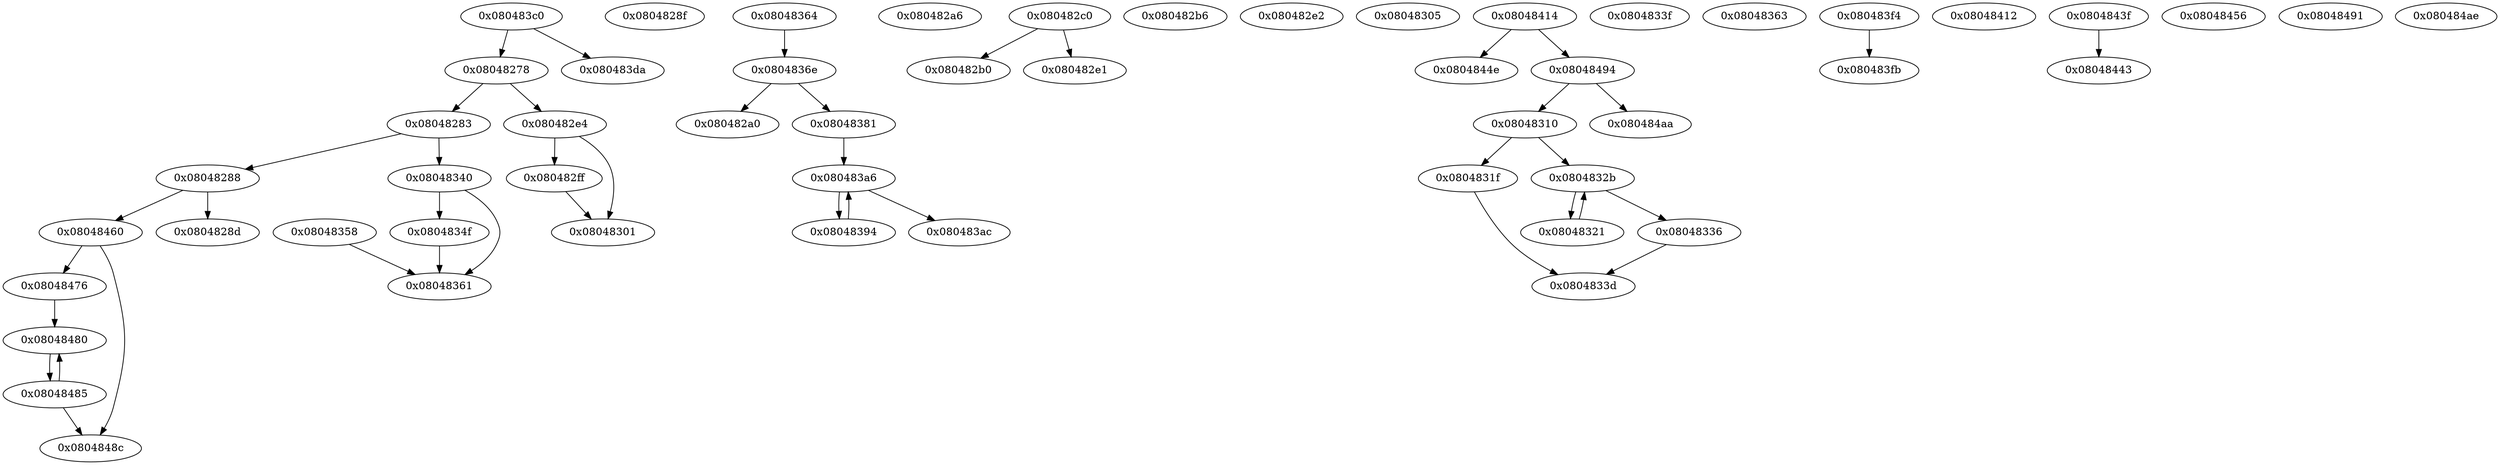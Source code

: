 digraph G {
0[ label="0x08048278" ];
1[ label="0x08048283" ];
2[ label="0x08048288" ];
3[ label="0x0804828d" ];
4[ label="0x0804828f" ];
5[ label="0x080482a0" ];
6[ label="0x080482a6" ];
7[ label="0x080482b0" ];
8[ label="0x080482b6" ];
9[ label="0x080482c0" ];
10[ label="0x080482e1" ];
11[ label="0x080482e2" ];
12[ label="0x080482e4" ];
13[ label="0x080482ff" ];
14[ label="0x08048301" ];
15[ label="0x08048305" ];
16[ label="0x08048310" ];
17[ label="0x0804831f" ];
18[ label="0x08048321" ];
19[ label="0x0804832b" ];
20[ label="0x08048336" ];
21[ label="0x0804833d" ];
22[ label="0x0804833f" ];
23[ label="0x08048340" ];
24[ label="0x0804834f" ];
25[ label="0x08048358" ];
26[ label="0x08048361" ];
27[ label="0x08048363" ];
28[ label="0x08048364" ];
29[ label="0x0804836e" ];
30[ label="0x08048381" ];
31[ label="0x08048394" ];
32[ label="0x080483a6" ];
33[ label="0x080483ac" ];
34[ label="0x080483c0" ];
35[ label="0x080483da" ];
36[ label="0x080483f4" ];
37[ label="0x080483fb" ];
38[ label="0x08048412" ];
39[ label="0x08048414" ];
40[ label="0x0804843f" ];
41[ label="0x08048443" ];
42[ label="0x0804844e" ];
43[ label="0x08048456" ];
44[ label="0x08048460" ];
45[ label="0x08048476" ];
46[ label="0x08048480" ];
47[ label="0x08048485" ];
48[ label="0x0804848c" ];
49[ label="0x08048491" ];
50[ label="0x08048494" ];
51[ label="0x080484aa" ];
52[ label="0x080484ae" ];
0->1 ;
0->12 ;
1->2 ;
1->23 ;
2->3 ;
2->44 ;
9->7 ;
9->10 ;
12->13 ;
12->14 ;
13->14 ;
16->17 ;
16->19 ;
17->21 ;
18->19 ;
19->18 ;
19->20 ;
20->21 ;
23->24 ;
23->26 ;
24->26 ;
25->26 ;
28->29 ;
29->5 ;
29->30 ;
30->32 ;
31->32 ;
32->31 ;
32->33 ;
34->0 ;
34->35 ;
36->37 ;
39->42 ;
39->50 ;
40->41 ;
44->45 ;
44->48 ;
45->46 ;
46->47 ;
47->46 ;
47->48 ;
50->16 ;
50->51 ;
}
